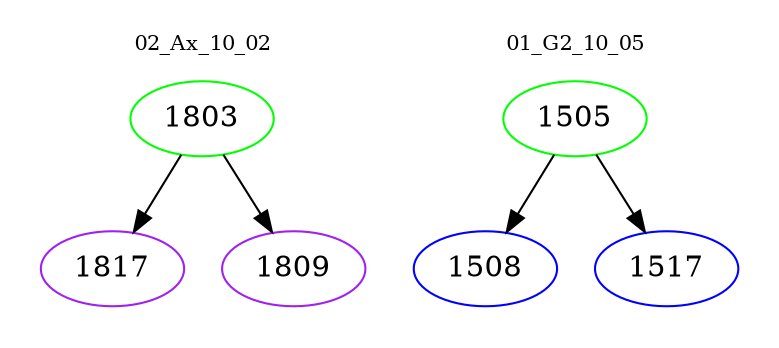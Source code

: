 digraph{
subgraph cluster_0 {
color = white
label = "02_Ax_10_02";
fontsize=10;
T0_1803 [label="1803", color="green"]
T0_1803 -> T0_1817 [color="black"]
T0_1817 [label="1817", color="purple"]
T0_1803 -> T0_1809 [color="black"]
T0_1809 [label="1809", color="purple"]
}
subgraph cluster_1 {
color = white
label = "01_G2_10_05";
fontsize=10;
T1_1505 [label="1505", color="green"]
T1_1505 -> T1_1508 [color="black"]
T1_1508 [label="1508", color="blue"]
T1_1505 -> T1_1517 [color="black"]
T1_1517 [label="1517", color="blue"]
}
}
